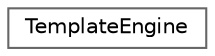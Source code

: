 digraph "Graphical Class Hierarchy"
{
 // INTERACTIVE_SVG=YES
 // LATEX_PDF_SIZE
  bgcolor="transparent";
  edge [fontname=Helvetica,fontsize=10,labelfontname=Helvetica,labelfontsize=10];
  node [fontname=Helvetica,fontsize=10,shape=box,height=0.2,width=0.4];
  rankdir="LR";
  Node0 [id="Node000000",label="TemplateEngine",height=0.2,width=0.4,color="grey40", fillcolor="white", style="filled",URL="$d0/d1d/class_template_engine.html",tooltip="Engine to create templates and template contexts."];
}
